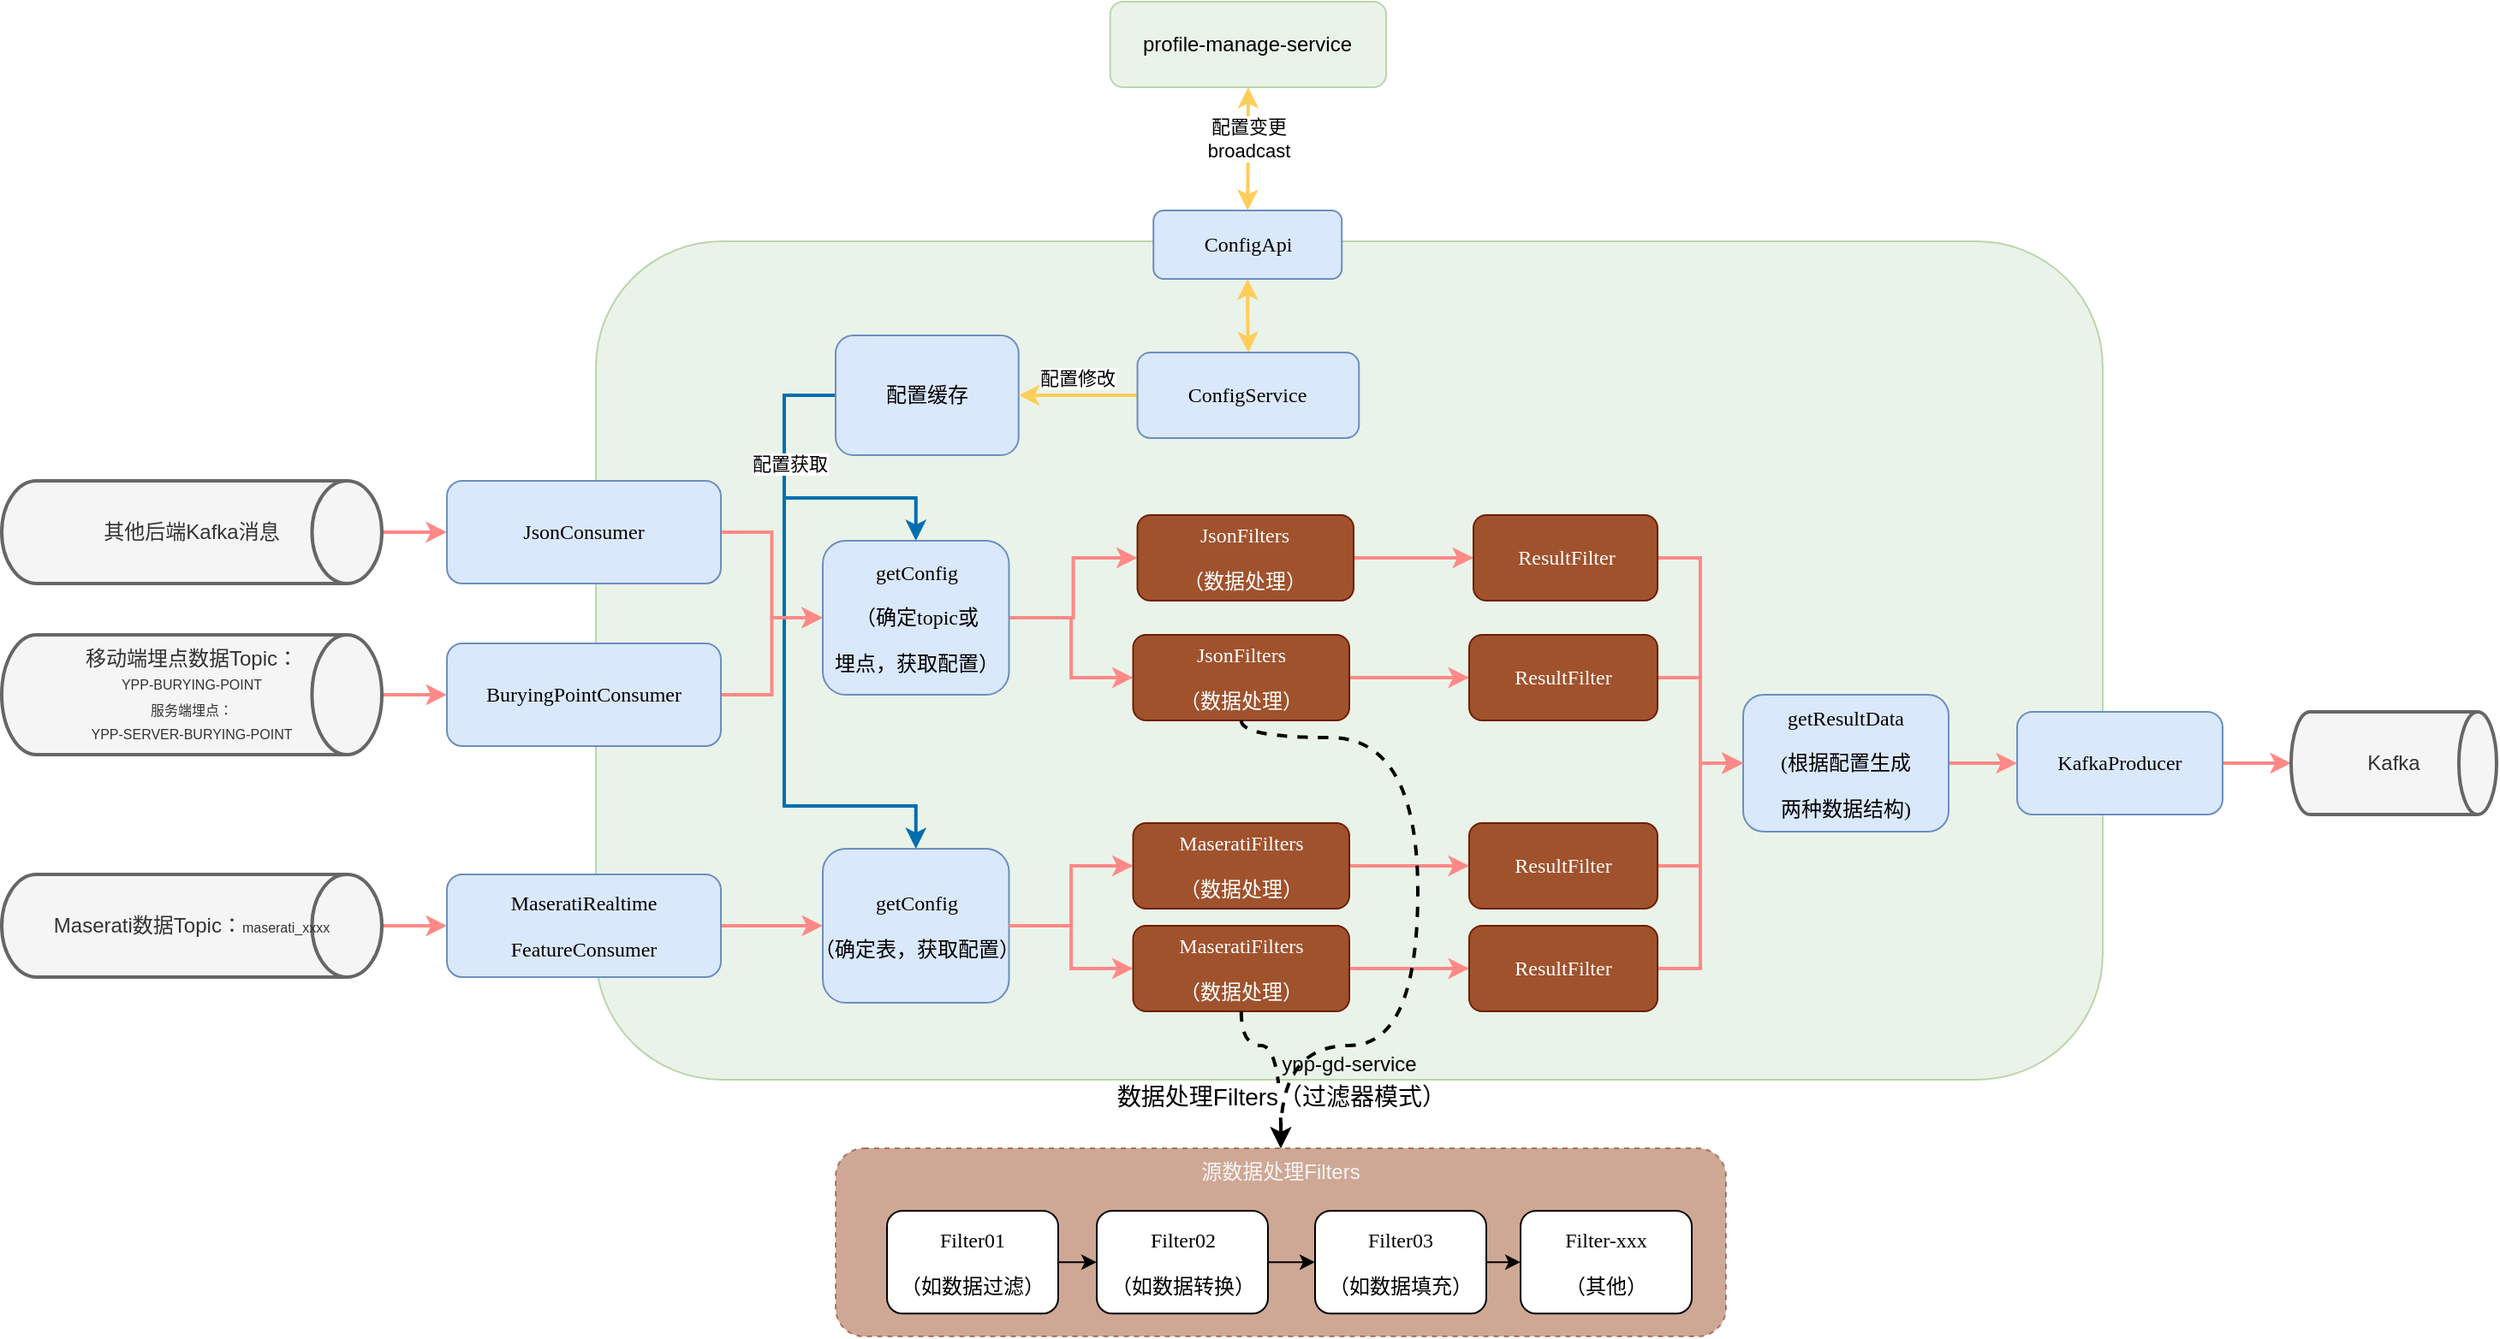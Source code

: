 <mxfile version="13.7.9" type="github">
  <diagram id="BkpU10VribQ9wAvCWP1K" name="Page-1">
    <mxGraphModel dx="2505" dy="2140" grid="1" gridSize="10" guides="1" tooltips="1" connect="1" arrows="1" fold="1" page="1" pageScale="1" pageWidth="827" pageHeight="1169" math="0" shadow="0">
      <root>
        <mxCell id="0" />
        <mxCell id="1" parent="0" />
        <mxCell id="NTSCA3tsp65PEvh5jDiG-1" value="&lt;div&gt;ypp-gd-service&lt;/div&gt;" style="rounded=1;whiteSpace=wrap;html=1;align=center;fillColor=#d5e8d4;strokeColor=#82b366;opacity=50;verticalAlign=bottom;" parent="1" vertex="1">
          <mxGeometry x="-120" y="-330" width="880" height="490" as="geometry" />
        </mxCell>
        <mxCell id="NTSCA3tsp65PEvh5jDiG-5" value="" style="edgeStyle=orthogonalEdgeStyle;rounded=0;orthogonalLoop=1;jettySize=auto;html=1;entryX=0;entryY=0.5;entryDx=0;entryDy=0;strokeColor=#FF8987;strokeWidth=2;" parent="1" source="NTSCA3tsp65PEvh5jDiG-6" target="NTSCA3tsp65PEvh5jDiG-8" edge="1">
          <mxGeometry relative="1" as="geometry">
            <mxPoint x="-187" y="-65" as="targetPoint" />
          </mxGeometry>
        </mxCell>
        <mxCell id="NTSCA3tsp65PEvh5jDiG-6" value="移动端埋点数据Topic：&lt;br&gt;&lt;font style=&quot;font-size: 8px&quot;&gt;YPP-BURYING-POINT&lt;br&gt;服务端埋点：&lt;br&gt;YPP-SERVER-BURYING-POINT&lt;/font&gt;" style="strokeWidth=2;html=1;shape=mxgraph.flowchart.direct_data;whiteSpace=wrap;fillColor=#f5f5f5;strokeColor=#666666;fontColor=#333333;" parent="1" vertex="1">
          <mxGeometry x="-467" y="-100" width="222" height="70" as="geometry" />
        </mxCell>
        <mxCell id="mEc6UH-tQDYZab6a8l2p-1" style="edgeStyle=orthogonalEdgeStyle;rounded=0;orthogonalLoop=1;jettySize=auto;html=1;exitX=1;exitY=0.5;exitDx=0;exitDy=0;entryX=0;entryY=0.5;entryDx=0;entryDy=0;strokeColor=#FF8987;strokeWidth=2;" edge="1" parent="1" source="NTSCA3tsp65PEvh5jDiG-8" target="NTSCA3tsp65PEvh5jDiG-145">
          <mxGeometry relative="1" as="geometry" />
        </mxCell>
        <mxCell id="NTSCA3tsp65PEvh5jDiG-8" value="&lt;pre style=&quot;font-family: &amp;#34;menlo&amp;#34; ; font-size: 9pt&quot;&gt;&lt;pre style=&quot;font-family: &amp;#34;menlo&amp;#34; ; font-size: 9pt&quot;&gt;&lt;pre style=&quot;font-family: &amp;#34;menlo&amp;#34; ; font-size: 9pt&quot;&gt;&lt;pre style=&quot;font-size: 9pt ; font-family: &amp;#34;menlo&amp;#34;&quot;&gt;BuryingPointConsumer&lt;/pre&gt;&lt;/pre&gt;&lt;/pre&gt;&lt;/pre&gt;" style="rounded=1;whiteSpace=wrap;html=1;fillColor=#dae8fc;strokeColor=#6c8ebf;" parent="1" vertex="1">
          <mxGeometry x="-207" y="-95" width="160" height="60" as="geometry" />
        </mxCell>
        <mxCell id="NTSCA3tsp65PEvh5jDiG-90" value="" style="edgeStyle=orthogonalEdgeStyle;rounded=0;orthogonalLoop=1;jettySize=auto;html=1;entryX=0;entryY=0.5;entryDx=0;entryDy=0;strokeColor=#FF8987;strokeWidth=2;" parent="1" source="NTSCA3tsp65PEvh5jDiG-91" target="NTSCA3tsp65PEvh5jDiG-92" edge="1">
          <mxGeometry relative="1" as="geometry">
            <mxPoint x="-167" y="70" as="targetPoint" />
          </mxGeometry>
        </mxCell>
        <mxCell id="NTSCA3tsp65PEvh5jDiG-91" value="Maserati数据Topic：&lt;span style=&quot;font-size: 8px&quot;&gt;maserati_xxxx&lt;/span&gt;" style="strokeWidth=2;html=1;shape=mxgraph.flowchart.direct_data;whiteSpace=wrap;fillColor=#f5f5f5;strokeColor=#666666;fontColor=#333333;" parent="1" vertex="1">
          <mxGeometry x="-467" y="40" width="222" height="60" as="geometry" />
        </mxCell>
        <mxCell id="NTSCA3tsp65PEvh5jDiG-108" style="edgeStyle=orthogonalEdgeStyle;rounded=0;orthogonalLoop=1;jettySize=auto;html=1;exitX=1;exitY=0.5;exitDx=0;exitDy=0;entryX=0;entryY=0.5;entryDx=0;entryDy=0;startArrow=none;startFill=0;strokeColor=#FF8987;strokeWidth=2;" parent="1" source="NTSCA3tsp65PEvh5jDiG-92" target="NTSCA3tsp65PEvh5jDiG-107" edge="1">
          <mxGeometry relative="1" as="geometry" />
        </mxCell>
        <mxCell id="NTSCA3tsp65PEvh5jDiG-92" value="&lt;pre style=&quot;font-family: &amp;#34;menlo&amp;#34; ; font-size: 9pt&quot;&gt;&lt;pre style=&quot;font-family: &amp;#34;menlo&amp;#34; ; font-size: 9pt&quot;&gt;&lt;pre style=&quot;font-family: &amp;#34;menlo&amp;#34; ; font-size: 9pt&quot;&gt;&lt;pre style=&quot;font-size: 9pt ; font-family: &amp;#34;menlo&amp;#34;&quot;&gt;MaseratiRealtime&lt;/pre&gt;&lt;pre style=&quot;font-size: 9pt ; font-family: &amp;#34;menlo&amp;#34;&quot;&gt;FeatureConsumer&lt;/pre&gt;&lt;/pre&gt;&lt;/pre&gt;&lt;/pre&gt;" style="rounded=1;whiteSpace=wrap;html=1;fillColor=#dae8fc;strokeColor=#6c8ebf;" parent="1" vertex="1">
          <mxGeometry x="-207" y="40" width="160" height="60" as="geometry" />
        </mxCell>
        <mxCell id="NTSCA3tsp65PEvh5jDiG-96" style="edgeStyle=orthogonalEdgeStyle;rounded=0;orthogonalLoop=1;jettySize=auto;html=1;exitX=0.5;exitY=1;exitDx=0;exitDy=0;entryX=0.5;entryY=0;entryDx=0;entryDy=0;startArrow=classic;startFill=1;strokeColor=#FFCD5A;strokeWidth=2;" parent="1" source="NTSCA3tsp65PEvh5jDiG-94" target="NTSCA3tsp65PEvh5jDiG-95" edge="1">
          <mxGeometry relative="1" as="geometry" />
        </mxCell>
        <mxCell id="NTSCA3tsp65PEvh5jDiG-97" value="配置变更&lt;br&gt;broadcast" style="edgeLabel;html=1;align=center;verticalAlign=middle;resizable=0;points=[];" parent="NTSCA3tsp65PEvh5jDiG-96" vertex="1" connectable="0">
          <mxGeometry x="0.156" y="-1" relative="1" as="geometry">
            <mxPoint x="1" y="-12" as="offset" />
          </mxGeometry>
        </mxCell>
        <mxCell id="NTSCA3tsp65PEvh5jDiG-94" value="&lt;div&gt;profile-manage-service&lt;/div&gt;" style="rounded=1;whiteSpace=wrap;html=1;align=center;fillColor=#d5e8d4;strokeColor=#82b366;opacity=50;" parent="1" vertex="1">
          <mxGeometry x="180.31" y="-470" width="161.25" height="50" as="geometry" />
        </mxCell>
        <mxCell id="NTSCA3tsp65PEvh5jDiG-101" style="edgeStyle=orthogonalEdgeStyle;rounded=0;orthogonalLoop=1;jettySize=auto;html=1;exitX=0.5;exitY=1;exitDx=0;exitDy=0;startArrow=classic;startFill=1;strokeColor=#FFCD5A;strokeWidth=2;" parent="1" source="NTSCA3tsp65PEvh5jDiG-95" target="NTSCA3tsp65PEvh5jDiG-99" edge="1">
          <mxGeometry relative="1" as="geometry" />
        </mxCell>
        <mxCell id="NTSCA3tsp65PEvh5jDiG-95" value="&lt;pre style=&quot;font-family: &amp;#34;menlo&amp;#34; ; font-size: 9pt&quot;&gt;&lt;pre style=&quot;font-family: &amp;#34;menlo&amp;#34; ; font-size: 9pt&quot;&gt;&lt;pre style=&quot;font-family: &amp;#34;menlo&amp;#34; ; font-size: 9pt&quot;&gt;&lt;pre style=&quot;font-size: 9pt ; font-family: &amp;#34;menlo&amp;#34;&quot;&gt;ConfigApi&lt;/pre&gt;&lt;/pre&gt;&lt;/pre&gt;&lt;/pre&gt;" style="rounded=1;whiteSpace=wrap;html=1;fillColor=#dae8fc;strokeColor=#6c8ebf;" parent="1" vertex="1">
          <mxGeometry x="205.62" y="-348" width="110" height="40" as="geometry" />
        </mxCell>
        <mxCell id="NTSCA3tsp65PEvh5jDiG-161" style="edgeStyle=orthogonalEdgeStyle;rounded=0;orthogonalLoop=1;jettySize=auto;html=1;exitX=0;exitY=0.5;exitDx=0;exitDy=0;entryX=0.5;entryY=0;entryDx=0;entryDy=0;startArrow=none;startFill=0;strokeColor=#006EAF;fillColor=#1ba1e2;strokeWidth=2;" parent="1" source="NTSCA3tsp65PEvh5jDiG-98" target="NTSCA3tsp65PEvh5jDiG-145" edge="1">
          <mxGeometry relative="1" as="geometry">
            <Array as="points">
              <mxPoint x="-10" y="-240" />
              <mxPoint x="-10" y="-180" />
              <mxPoint x="67" y="-180" />
            </Array>
          </mxGeometry>
        </mxCell>
        <mxCell id="NTSCA3tsp65PEvh5jDiG-163" style="edgeStyle=orthogonalEdgeStyle;rounded=0;orthogonalLoop=1;jettySize=auto;html=1;exitX=0;exitY=0.5;exitDx=0;exitDy=0;entryX=0.5;entryY=0;entryDx=0;entryDy=0;startArrow=none;startFill=0;strokeWidth=2;strokeColor=#006EAF;" parent="1" source="NTSCA3tsp65PEvh5jDiG-98" target="NTSCA3tsp65PEvh5jDiG-107" edge="1">
          <mxGeometry relative="1" as="geometry">
            <Array as="points">
              <mxPoint x="-10" y="-240" />
              <mxPoint x="-10" />
              <mxPoint x="67" />
            </Array>
          </mxGeometry>
        </mxCell>
        <mxCell id="NTSCA3tsp65PEvh5jDiG-164" value="配置获取" style="edgeLabel;html=1;align=center;verticalAlign=middle;resizable=0;points=[];" parent="NTSCA3tsp65PEvh5jDiG-163" vertex="1" connectable="0">
          <mxGeometry x="-0.822" y="-4" relative="1" as="geometry">
            <mxPoint x="7.06" y="37" as="offset" />
          </mxGeometry>
        </mxCell>
        <mxCell id="NTSCA3tsp65PEvh5jDiG-98" value="&lt;pre style=&quot;font-family: &amp;#34;menlo&amp;#34; ; font-size: 9pt&quot;&gt;&lt;pre style=&quot;font-family: &amp;#34;menlo&amp;#34; ; font-size: 9pt&quot;&gt;&lt;pre style=&quot;font-family: &amp;#34;menlo&amp;#34; ; font-size: 9pt&quot;&gt;&lt;pre style=&quot;font-size: 9pt ; font-family: &amp;#34;menlo&amp;#34;&quot;&gt;配置缓存&lt;/pre&gt;&lt;/pre&gt;&lt;/pre&gt;&lt;/pre&gt;" style="rounded=1;whiteSpace=wrap;html=1;fillColor=#dae8fc;strokeColor=#6c8ebf;" parent="1" vertex="1">
          <mxGeometry x="20" y="-275" width="106.88" height="70" as="geometry" />
        </mxCell>
        <mxCell id="NTSCA3tsp65PEvh5jDiG-157" style="edgeStyle=orthogonalEdgeStyle;rounded=0;orthogonalLoop=1;jettySize=auto;html=1;exitX=0;exitY=0.5;exitDx=0;exitDy=0;entryX=1;entryY=0.5;entryDx=0;entryDy=0;startArrow=none;startFill=0;strokeColor=#FFCD5A;strokeWidth=2;" parent="1" source="NTSCA3tsp65PEvh5jDiG-99" target="NTSCA3tsp65PEvh5jDiG-98" edge="1">
          <mxGeometry relative="1" as="geometry" />
        </mxCell>
        <mxCell id="NTSCA3tsp65PEvh5jDiG-160" value="配置修改" style="edgeLabel;html=1;align=center;verticalAlign=middle;resizable=0;points=[];" parent="NTSCA3tsp65PEvh5jDiG-157" vertex="1" connectable="0">
          <mxGeometry x="0.02" y="2" relative="1" as="geometry">
            <mxPoint y="-12" as="offset" />
          </mxGeometry>
        </mxCell>
        <mxCell id="NTSCA3tsp65PEvh5jDiG-99" value="&lt;pre style=&quot;font-family: &amp;#34;menlo&amp;#34; ; font-size: 9pt&quot;&gt;&lt;pre style=&quot;font-family: &amp;#34;menlo&amp;#34; ; font-size: 9pt&quot;&gt;&lt;pre style=&quot;font-family: &amp;#34;menlo&amp;#34; ; font-size: 9pt&quot;&gt;&lt;pre style=&quot;font-size: 9pt ; font-family: &amp;#34;menlo&amp;#34;&quot;&gt;ConfigService&lt;/pre&gt;&lt;/pre&gt;&lt;/pre&gt;&lt;/pre&gt;" style="rounded=1;whiteSpace=wrap;html=1;fillColor=#dae8fc;strokeColor=#6c8ebf;" parent="1" vertex="1">
          <mxGeometry x="196.25" y="-265" width="129.38" height="50" as="geometry" />
        </mxCell>
        <mxCell id="NTSCA3tsp65PEvh5jDiG-107" value="&lt;pre style=&quot;font-family: &amp;#34;menlo&amp;#34; ; font-size: 9pt&quot;&gt;&lt;pre style=&quot;font-family: &amp;#34;menlo&amp;#34; ; font-size: 9pt&quot;&gt;&lt;pre style=&quot;font-family: &amp;#34;menlo&amp;#34; ; font-size: 9pt&quot;&gt;&lt;pre style=&quot;font-size: 9pt ; font-family: &amp;#34;menlo&amp;#34;&quot;&gt;getConfig&lt;/pre&gt;&lt;pre style=&quot;font-size: 9pt ; font-family: &amp;#34;menlo&amp;#34;&quot;&gt;（确定表，获取配置）&lt;/pre&gt;&lt;/pre&gt;&lt;/pre&gt;&lt;/pre&gt;" style="rounded=1;whiteSpace=wrap;html=1;fillColor=#DAE8FC;strokeColor=#6C8EBF;" parent="1" vertex="1">
          <mxGeometry x="12.5" y="25" width="108.75" height="90" as="geometry" />
        </mxCell>
        <mxCell id="NTSCA3tsp65PEvh5jDiG-110" style="edgeStyle=orthogonalEdgeStyle;rounded=0;orthogonalLoop=1;jettySize=auto;html=1;exitX=1;exitY=0.5;exitDx=0;exitDy=0;entryX=0;entryY=0.5;entryDx=0;entryDy=0;strokeColor=#FF8987;strokeWidth=2;" parent="1" source="NTSCA3tsp65PEvh5jDiG-107" target="NTSCA3tsp65PEvh5jDiG-117" edge="1">
          <mxGeometry relative="1" as="geometry">
            <mxPoint x="140" y="60" as="sourcePoint" />
          </mxGeometry>
        </mxCell>
        <mxCell id="NTSCA3tsp65PEvh5jDiG-111" style="edgeStyle=orthogonalEdgeStyle;rounded=0;orthogonalLoop=1;jettySize=auto;html=1;exitX=1;exitY=0.5;exitDx=0;exitDy=0;entryX=0;entryY=0.5;entryDx=0;entryDy=0;strokeColor=#FF8987;strokeWidth=2;" parent="1" source="NTSCA3tsp65PEvh5jDiG-107" target="NTSCA3tsp65PEvh5jDiG-115" edge="1">
          <mxGeometry relative="1" as="geometry">
            <mxPoint x="140" y="60" as="sourcePoint" />
          </mxGeometry>
        </mxCell>
        <mxCell id="NTSCA3tsp65PEvh5jDiG-114" style="edgeStyle=orthogonalEdgeStyle;rounded=0;orthogonalLoop=1;jettySize=auto;html=1;exitX=1;exitY=0.5;exitDx=0;exitDy=0;entryX=0;entryY=0.5;entryDx=0;entryDy=0;strokeColor=#FF8987;strokeWidth=2;" parent="1" source="NTSCA3tsp65PEvh5jDiG-115" target="NTSCA3tsp65PEvh5jDiG-171" edge="1">
          <mxGeometry relative="1" as="geometry">
            <mxPoint x="368.75" y="160" as="targetPoint" />
          </mxGeometry>
        </mxCell>
        <mxCell id="NTSCA3tsp65PEvh5jDiG-115" value="&lt;pre style=&quot;font-family: &amp;#34;menlo&amp;#34; ; font-size: 9pt&quot;&gt;&lt;pre style=&quot;font-family: &amp;#34;menlo&amp;#34; ; font-size: 9pt&quot;&gt;&lt;pre style=&quot;font-family: &amp;#34;menlo&amp;#34; ; font-size: 9pt&quot;&gt;&lt;pre style=&quot;font-size: 9pt ; font-family: &amp;#34;menlo&amp;#34;&quot;&gt;&lt;pre style=&quot;font-size: 9pt ; font-family: &amp;#34;menlo&amp;#34;&quot;&gt;MaseratiFilters&lt;/pre&gt;&lt;pre style=&quot;font-size: 9pt ; font-family: &amp;#34;menlo&amp;#34;&quot;&gt;&lt;span style=&quot;font-size: 9pt&quot;&gt;（数据处理）&lt;/span&gt;&lt;br&gt;&lt;/pre&gt;&lt;/pre&gt;&lt;/pre&gt;&lt;/pre&gt;&lt;/pre&gt;" style="rounded=1;whiteSpace=wrap;html=1;fillColor=#a0522d;strokeColor=#6D1F00;fontColor=#ffffff;" parent="1" vertex="1">
          <mxGeometry x="193.75" y="10" width="126.25" height="50" as="geometry" />
        </mxCell>
        <mxCell id="NTSCA3tsp65PEvh5jDiG-116" style="edgeStyle=orthogonalEdgeStyle;rounded=0;orthogonalLoop=1;jettySize=auto;html=1;exitX=1;exitY=0.5;exitDx=0;exitDy=0;entryX=0;entryY=0.5;entryDx=0;entryDy=0;strokeColor=#FF8987;strokeWidth=2;" parent="1" source="NTSCA3tsp65PEvh5jDiG-117" target="NTSCA3tsp65PEvh5jDiG-173" edge="1">
          <mxGeometry relative="1" as="geometry">
            <mxPoint x="368.75" y="160" as="targetPoint" />
          </mxGeometry>
        </mxCell>
        <mxCell id="NTSCA3tsp65PEvh5jDiG-117" value="&lt;pre style=&quot;font-family: &amp;#34;menlo&amp;#34; ; font-size: 9pt&quot;&gt;&lt;pre style=&quot;font-family: &amp;#34;menlo&amp;#34; ; font-size: 9pt&quot;&gt;&lt;pre style=&quot;font-family: &amp;#34;menlo&amp;#34; ; font-size: 9pt&quot;&gt;&lt;pre style=&quot;font-size: 9pt ; font-family: &amp;#34;menlo&amp;#34;&quot;&gt;&lt;pre style=&quot;font-size: 9pt ; font-family: &amp;#34;menlo&amp;#34;&quot;&gt;MaseratiFilters&lt;/pre&gt;&lt;pre style=&quot;font-size: 9pt ; font-family: &amp;#34;menlo&amp;#34;&quot;&gt;&lt;span style=&quot;font-size: 9pt&quot;&gt;（数据处理）&lt;/span&gt;&lt;br&gt;&lt;/pre&gt;&lt;/pre&gt;&lt;/pre&gt;&lt;/pre&gt;&lt;/pre&gt;" style="rounded=1;whiteSpace=wrap;html=1;fillColor=#a0522d;strokeColor=#6D1F00;fontColor=#ffffff;" parent="1" vertex="1">
          <mxGeometry x="193.75" y="70" width="126.25" height="50" as="geometry" />
        </mxCell>
        <mxCell id="NTSCA3tsp65PEvh5jDiG-122" style="edgeStyle=orthogonalEdgeStyle;rounded=0;orthogonalLoop=1;jettySize=auto;html=1;exitX=1;exitY=0.5;exitDx=0;exitDy=0;entryX=0;entryY=0.5;entryDx=0;entryDy=0;startArrow=none;startFill=0;strokeColor=#FF8987;strokeWidth=2;" parent="1" source="NTSCA3tsp65PEvh5jDiG-118" target="NTSCA3tsp65PEvh5jDiG-119" edge="1">
          <mxGeometry relative="1" as="geometry" />
        </mxCell>
        <mxCell id="NTSCA3tsp65PEvh5jDiG-118" value="&lt;pre style=&quot;font-family: &amp;#34;menlo&amp;#34; ; font-size: 9pt&quot;&gt;&lt;pre style=&quot;font-family: &amp;#34;menlo&amp;#34; ; font-size: 9pt&quot;&gt;&lt;pre style=&quot;font-family: &amp;#34;menlo&amp;#34; ; font-size: 9pt&quot;&gt;&lt;pre style=&quot;font-size: 9pt ; font-family: &amp;#34;menlo&amp;#34;&quot;&gt;getResultData&lt;/pre&gt;&lt;pre style=&quot;font-size: 9pt ; font-family: &amp;#34;menlo&amp;#34;&quot;&gt;(根据配置生成&lt;/pre&gt;&lt;pre style=&quot;font-size: 9pt ; font-family: &amp;#34;menlo&amp;#34;&quot;&gt;两种数据结构)&lt;/pre&gt;&lt;/pre&gt;&lt;/pre&gt;&lt;/pre&gt;" style="rounded=1;whiteSpace=wrap;html=1;fillColor=#dae8fc;strokeColor=#6c8ebf;" parent="1" vertex="1">
          <mxGeometry x="550" y="-65" width="120" height="80" as="geometry" />
        </mxCell>
        <mxCell id="NTSCA3tsp65PEvh5jDiG-121" style="edgeStyle=orthogonalEdgeStyle;rounded=0;orthogonalLoop=1;jettySize=auto;html=1;exitX=1;exitY=0.5;exitDx=0;exitDy=0;entryX=0;entryY=0.5;entryDx=0;entryDy=0;entryPerimeter=0;startArrow=none;startFill=0;strokeColor=#FF8987;strokeWidth=2;" parent="1" source="NTSCA3tsp65PEvh5jDiG-119" target="NTSCA3tsp65PEvh5jDiG-120" edge="1">
          <mxGeometry relative="1" as="geometry" />
        </mxCell>
        <mxCell id="NTSCA3tsp65PEvh5jDiG-119" value="&lt;pre style=&quot;font-family: &amp;#34;menlo&amp;#34; ; font-size: 9pt&quot;&gt;&lt;pre style=&quot;font-family: &amp;#34;menlo&amp;#34; ; font-size: 9pt&quot;&gt;&lt;pre style=&quot;font-family: &amp;#34;menlo&amp;#34; ; font-size: 9pt&quot;&gt;&lt;pre style=&quot;font-size: 9pt ; font-family: &amp;#34;menlo&amp;#34;&quot;&gt;KafkaProducer&lt;/pre&gt;&lt;/pre&gt;&lt;/pre&gt;&lt;/pre&gt;" style="rounded=1;whiteSpace=wrap;html=1;fillColor=#dae8fc;strokeColor=#6c8ebf;" parent="1" vertex="1">
          <mxGeometry x="710" y="-55" width="120" height="60" as="geometry" />
        </mxCell>
        <mxCell id="NTSCA3tsp65PEvh5jDiG-120" value="Kafka" style="strokeWidth=2;html=1;shape=mxgraph.flowchart.direct_data;whiteSpace=wrap;fillColor=#f5f5f5;strokeColor=#666666;fontColor=#333333;" parent="1" vertex="1">
          <mxGeometry x="870" y="-55" width="120" height="60" as="geometry" />
        </mxCell>
        <mxCell id="NTSCA3tsp65PEvh5jDiG-124" value="&lt;span style=&quot;color: rgb(245 , 245 , 245)&quot;&gt;源数据处理Filters&lt;/span&gt;" style="rounded=1;whiteSpace=wrap;html=1;align=center;dashed=1;fillColor=#a0522d;strokeColor=#6D1F00;opacity=50;fontColor=#ffffff;horizontal=1;verticalAlign=top;" parent="1" vertex="1">
          <mxGeometry x="20" y="200" width="520" height="110" as="geometry" />
        </mxCell>
        <mxCell id="NTSCA3tsp65PEvh5jDiG-127" value="" style="edgeStyle=orthogonalEdgeStyle;curved=1;rounded=0;orthogonalLoop=1;jettySize=auto;html=1;fillColor=#FF6666;" parent="1" source="NTSCA3tsp65PEvh5jDiG-128" target="NTSCA3tsp65PEvh5jDiG-130" edge="1">
          <mxGeometry relative="1" as="geometry" />
        </mxCell>
        <mxCell id="NTSCA3tsp65PEvh5jDiG-128" value="&lt;pre style=&quot;font-family: &amp;#34;menlo&amp;#34; ; font-size: 9pt&quot;&gt;&lt;pre style=&quot;font-family: &amp;#34;menlo&amp;#34; ; font-size: 9pt&quot;&gt;&lt;pre style=&quot;font-family: &amp;#34;menlo&amp;#34; ; font-size: 9pt&quot;&gt;&lt;pre style=&quot;font-size: 9pt ; font-family: &amp;#34;menlo&amp;#34;&quot;&gt;Filter01&lt;/pre&gt;&lt;pre style=&quot;font-size: 9pt ; font-family: &amp;#34;menlo&amp;#34;&quot;&gt;（如数据过滤）&lt;/pre&gt;&lt;/pre&gt;&lt;/pre&gt;&lt;/pre&gt;" style="rounded=1;whiteSpace=wrap;html=1;" parent="1" vertex="1">
          <mxGeometry x="50" y="236.63" width="100" height="60" as="geometry" />
        </mxCell>
        <mxCell id="NTSCA3tsp65PEvh5jDiG-129" value="" style="edgeStyle=orthogonalEdgeStyle;curved=1;rounded=0;orthogonalLoop=1;jettySize=auto;html=1;fillColor=#FF6666;" parent="1" source="NTSCA3tsp65PEvh5jDiG-130" target="NTSCA3tsp65PEvh5jDiG-132" edge="1">
          <mxGeometry relative="1" as="geometry" />
        </mxCell>
        <mxCell id="NTSCA3tsp65PEvh5jDiG-130" value="&lt;pre style=&quot;font-family: &amp;#34;menlo&amp;#34; ; font-size: 9pt&quot;&gt;&lt;pre style=&quot;font-family: &amp;#34;menlo&amp;#34; ; font-size: 9pt&quot;&gt;&lt;pre style=&quot;font-family: &amp;#34;menlo&amp;#34; ; font-size: 9pt&quot;&gt;&lt;pre style=&quot;font-size: 9pt ; font-family: &amp;#34;menlo&amp;#34;&quot;&gt;Filter02&lt;/pre&gt;&lt;pre style=&quot;font-size: 9pt ; font-family: &amp;#34;menlo&amp;#34;&quot;&gt;（如数据转换）&lt;/pre&gt;&lt;/pre&gt;&lt;/pre&gt;&lt;/pre&gt;" style="rounded=1;whiteSpace=wrap;html=1;" parent="1" vertex="1">
          <mxGeometry x="172.5" y="236.63" width="100" height="60" as="geometry" />
        </mxCell>
        <mxCell id="NTSCA3tsp65PEvh5jDiG-131" value="" style="edgeStyle=orthogonalEdgeStyle;curved=1;rounded=0;orthogonalLoop=1;jettySize=auto;html=1;fillColor=#FF6666;" parent="1" source="NTSCA3tsp65PEvh5jDiG-132" target="NTSCA3tsp65PEvh5jDiG-133" edge="1">
          <mxGeometry relative="1" as="geometry" />
        </mxCell>
        <mxCell id="NTSCA3tsp65PEvh5jDiG-132" value="&lt;pre style=&quot;font-family: &amp;#34;menlo&amp;#34; ; font-size: 9pt&quot;&gt;&lt;pre style=&quot;font-family: &amp;#34;menlo&amp;#34; ; font-size: 9pt&quot;&gt;&lt;pre style=&quot;font-family: &amp;#34;menlo&amp;#34; ; font-size: 9pt&quot;&gt;&lt;pre style=&quot;font-size: 9pt ; font-family: &amp;#34;menlo&amp;#34;&quot;&gt;Filter03&lt;/pre&gt;&lt;pre style=&quot;font-size: 9pt ; font-family: &amp;#34;menlo&amp;#34;&quot;&gt;（如数据填充）&lt;/pre&gt;&lt;/pre&gt;&lt;/pre&gt;&lt;/pre&gt;" style="rounded=1;whiteSpace=wrap;html=1;" parent="1" vertex="1">
          <mxGeometry x="300" y="236.63" width="100" height="60" as="geometry" />
        </mxCell>
        <mxCell id="NTSCA3tsp65PEvh5jDiG-133" value="&lt;pre style=&quot;font-family: &amp;#34;menlo&amp;#34; ; font-size: 9pt&quot;&gt;&lt;pre style=&quot;font-family: &amp;#34;menlo&amp;#34; ; font-size: 9pt&quot;&gt;&lt;pre style=&quot;font-family: &amp;#34;menlo&amp;#34; ; font-size: 9pt&quot;&gt;&lt;pre style=&quot;font-size: 9pt ; font-family: &amp;#34;menlo&amp;#34;&quot;&gt;Filter-xxx&lt;/pre&gt;&lt;pre style=&quot;font-size: 9pt ; font-family: &amp;#34;menlo&amp;#34;&quot;&gt;（其他）&lt;/pre&gt;&lt;/pre&gt;&lt;/pre&gt;&lt;/pre&gt;" style="rounded=1;whiteSpace=wrap;html=1;" parent="1" vertex="1">
          <mxGeometry x="420" y="236.63" width="100" height="60" as="geometry" />
        </mxCell>
        <mxCell id="NTSCA3tsp65PEvh5jDiG-138" style="edgeStyle=orthogonalEdgeStyle;curved=1;rounded=0;orthogonalLoop=1;jettySize=auto;html=1;exitX=0.5;exitY=1;exitDx=0;exitDy=0;fillColor=#FF6666;strokeWidth=2;dashed=1;entryX=0.5;entryY=0;entryDx=0;entryDy=0;" parent="1" source="NTSCA3tsp65PEvh5jDiG-117" target="NTSCA3tsp65PEvh5jDiG-124" edge="1">
          <mxGeometry relative="1" as="geometry">
            <mxPoint x="745" y="490" as="targetPoint" />
            <mxPoint x="670" y="390" as="sourcePoint" />
            <Array as="points">
              <mxPoint x="257" y="140" />
              <mxPoint x="280" y="140" />
            </Array>
          </mxGeometry>
        </mxCell>
        <mxCell id="NTSCA3tsp65PEvh5jDiG-139" value="&lt;font style=&quot;font-size: 14px&quot;&gt;数据处理Filters（过滤器模式）&lt;/font&gt;" style="text;html=1;align=center;verticalAlign=middle;resizable=0;points=[];labelBackgroundColor=#ffffff;" parent="NTSCA3tsp65PEvh5jDiG-138" vertex="1" connectable="0">
          <mxGeometry x="0.382" y="-5" relative="1" as="geometry">
            <mxPoint x="4.97" y="1.42" as="offset" />
          </mxGeometry>
        </mxCell>
        <mxCell id="NTSCA3tsp65PEvh5jDiG-144" style="edgeStyle=orthogonalEdgeStyle;rounded=0;orthogonalLoop=1;jettySize=auto;html=1;exitX=1;exitY=0.5;exitDx=0;exitDy=0;exitPerimeter=0;entryX=0;entryY=0.5;entryDx=0;entryDy=0;startArrow=none;startFill=0;strokeColor=#FF8987;strokeWidth=2;" parent="1" source="NTSCA3tsp65PEvh5jDiG-142" target="NTSCA3tsp65PEvh5jDiG-143" edge="1">
          <mxGeometry relative="1" as="geometry" />
        </mxCell>
        <mxCell id="NTSCA3tsp65PEvh5jDiG-142" value="其他后端Kafka消息" style="strokeWidth=2;html=1;shape=mxgraph.flowchart.direct_data;whiteSpace=wrap;fillColor=#f5f5f5;strokeColor=#666666;fontColor=#333333;" parent="1" vertex="1">
          <mxGeometry x="-467" y="-190" width="222" height="60" as="geometry" />
        </mxCell>
        <mxCell id="NTSCA3tsp65PEvh5jDiG-146" style="edgeStyle=orthogonalEdgeStyle;rounded=0;orthogonalLoop=1;jettySize=auto;html=1;exitX=1;exitY=0.5;exitDx=0;exitDy=0;entryX=0;entryY=0.5;entryDx=0;entryDy=0;startArrow=none;startFill=0;strokeColor=#FF8987;strokeWidth=2;" parent="1" source="NTSCA3tsp65PEvh5jDiG-143" target="NTSCA3tsp65PEvh5jDiG-145" edge="1">
          <mxGeometry relative="1" as="geometry" />
        </mxCell>
        <mxCell id="NTSCA3tsp65PEvh5jDiG-143" value="&lt;pre style=&quot;font-family: &amp;#34;menlo&amp;#34; ; font-size: 9pt&quot;&gt;&lt;pre style=&quot;font-family: &amp;#34;menlo&amp;#34; ; font-size: 9pt&quot;&gt;&lt;pre style=&quot;font-family: &amp;#34;menlo&amp;#34; ; font-size: 9pt&quot;&gt;&lt;pre style=&quot;font-size: 9pt ; font-family: &amp;#34;menlo&amp;#34;&quot;&gt;JsonConsumer&lt;/pre&gt;&lt;/pre&gt;&lt;/pre&gt;&lt;/pre&gt;" style="rounded=1;whiteSpace=wrap;html=1;fillColor=#dae8fc;strokeColor=#6c8ebf;" parent="1" vertex="1">
          <mxGeometry x="-207" y="-190" width="160" height="60" as="geometry" />
        </mxCell>
        <mxCell id="NTSCA3tsp65PEvh5jDiG-149" style="edgeStyle=orthogonalEdgeStyle;rounded=0;orthogonalLoop=1;jettySize=auto;html=1;exitX=1;exitY=0.5;exitDx=0;exitDy=0;entryX=0;entryY=0.5;entryDx=0;entryDy=0;startArrow=none;startFill=0;strokeColor=#FF8987;strokeWidth=2;" parent="1" source="NTSCA3tsp65PEvh5jDiG-145" target="NTSCA3tsp65PEvh5jDiG-147" edge="1">
          <mxGeometry relative="1" as="geometry" />
        </mxCell>
        <mxCell id="NTSCA3tsp65PEvh5jDiG-150" style="edgeStyle=orthogonalEdgeStyle;rounded=0;orthogonalLoop=1;jettySize=auto;html=1;exitX=1;exitY=0.5;exitDx=0;exitDy=0;entryX=0;entryY=0.5;entryDx=0;entryDy=0;startArrow=none;startFill=0;strokeColor=#FF8987;strokeWidth=2;" parent="1" source="NTSCA3tsp65PEvh5jDiG-145" target="NTSCA3tsp65PEvh5jDiG-148" edge="1">
          <mxGeometry relative="1" as="geometry" />
        </mxCell>
        <mxCell id="NTSCA3tsp65PEvh5jDiG-145" value="&lt;pre style=&quot;font-family: &amp;#34;menlo&amp;#34; ; font-size: 9pt&quot;&gt;&lt;pre style=&quot;font-family: &amp;#34;menlo&amp;#34; ; font-size: 9pt&quot;&gt;&lt;pre style=&quot;font-family: &amp;#34;menlo&amp;#34; ; font-size: 9pt&quot;&gt;&lt;pre style=&quot;font-size: 9pt ; font-family: &amp;#34;menlo&amp;#34;&quot;&gt;getConfig&lt;/pre&gt;&lt;pre style=&quot;font-size: 9pt ; font-family: &amp;#34;menlo&amp;#34;&quot;&gt;（确定topic或&lt;/pre&gt;&lt;pre style=&quot;font-size: 9pt ; font-family: &amp;#34;menlo&amp;#34;&quot;&gt;埋点，获取配置）&lt;/pre&gt;&lt;/pre&gt;&lt;/pre&gt;&lt;/pre&gt;" style="rounded=1;whiteSpace=wrap;html=1;fillColor=#DAE8FC;strokeColor=#6C8EBF;" parent="1" vertex="1">
          <mxGeometry x="12.5" y="-155" width="108.75" height="90" as="geometry" />
        </mxCell>
        <mxCell id="NTSCA3tsp65PEvh5jDiG-152" style="edgeStyle=orthogonalEdgeStyle;rounded=0;orthogonalLoop=1;jettySize=auto;html=1;exitX=1;exitY=0.5;exitDx=0;exitDy=0;entryX=0;entryY=0.5;entryDx=0;entryDy=0;startArrow=none;startFill=0;strokeColor=#FF8987;strokeWidth=2;" parent="1" source="NTSCA3tsp65PEvh5jDiG-147" target="NTSCA3tsp65PEvh5jDiG-175" edge="1">
          <mxGeometry relative="1" as="geometry" />
        </mxCell>
        <mxCell id="NTSCA3tsp65PEvh5jDiG-147" value="&lt;pre style=&quot;font-family: &amp;#34;menlo&amp;#34; ; font-size: 9pt&quot;&gt;&lt;pre style=&quot;font-family: &amp;#34;menlo&amp;#34; ; font-size: 9pt&quot;&gt;&lt;pre style=&quot;font-family: &amp;#34;menlo&amp;#34; ; font-size: 9pt&quot;&gt;&lt;pre style=&quot;font-size: 9pt ; font-family: &amp;#34;menlo&amp;#34;&quot;&gt;&lt;pre style=&quot;font-size: 9pt ; font-family: &amp;#34;menlo&amp;#34;&quot;&gt;JsonFilters&lt;/pre&gt;&lt;/pre&gt;&lt;pre style=&quot;font-size: 9pt ; font-family: &amp;#34;menlo&amp;#34;&quot;&gt;&lt;pre style=&quot;font-size: 9pt ; font-family: &amp;#34;menlo&amp;#34;&quot;&gt;（数据处理）&lt;/pre&gt;&lt;/pre&gt;&lt;/pre&gt;&lt;/pre&gt;&lt;/pre&gt;" style="rounded=1;whiteSpace=wrap;html=1;fillColor=#a0522d;strokeColor=#6D1F00;fontColor=#ffffff;" parent="1" vertex="1">
          <mxGeometry x="196.25" y="-170" width="126.25" height="50" as="geometry" />
        </mxCell>
        <mxCell id="NTSCA3tsp65PEvh5jDiG-151" style="edgeStyle=orthogonalEdgeStyle;rounded=0;orthogonalLoop=1;jettySize=auto;html=1;exitX=1;exitY=0.5;exitDx=0;exitDy=0;entryX=0;entryY=0.5;entryDx=0;entryDy=0;startArrow=none;startFill=0;strokeColor=#FF8987;strokeWidth=2;" parent="1" source="NTSCA3tsp65PEvh5jDiG-148" target="NTSCA3tsp65PEvh5jDiG-177" edge="1">
          <mxGeometry relative="1" as="geometry" />
        </mxCell>
        <mxCell id="NTSCA3tsp65PEvh5jDiG-148" value="&lt;pre style=&quot;font-family: &amp;#34;menlo&amp;#34; ; font-size: 9pt&quot;&gt;&lt;pre style=&quot;font-family: &amp;#34;menlo&amp;#34; ; font-size: 9pt&quot;&gt;&lt;pre style=&quot;font-family: &amp;#34;menlo&amp;#34; ; font-size: 9pt&quot;&gt;&lt;pre style=&quot;font-size: 9pt ; font-family: &amp;#34;menlo&amp;#34;&quot;&gt;&lt;pre style=&quot;font-size: 9pt ; font-family: &amp;#34;menlo&amp;#34;&quot;&gt;JsonFilters&lt;/pre&gt;&lt;/pre&gt;&lt;pre style=&quot;font-size: 9pt ; font-family: &amp;#34;menlo&amp;#34;&quot;&gt;&lt;pre style=&quot;font-size: 9pt ; font-family: &amp;#34;menlo&amp;#34;&quot;&gt;（数据处理）&lt;/pre&gt;&lt;/pre&gt;&lt;/pre&gt;&lt;/pre&gt;&lt;/pre&gt;" style="rounded=1;whiteSpace=wrap;html=1;fillColor=#a0522d;strokeColor=#6D1F00;fontColor=#ffffff;" parent="1" vertex="1">
          <mxGeometry x="193.75" y="-100" width="126.25" height="50" as="geometry" />
        </mxCell>
        <mxCell id="NTSCA3tsp65PEvh5jDiG-165" style="edgeStyle=orthogonalEdgeStyle;curved=1;rounded=0;orthogonalLoop=1;jettySize=auto;html=1;exitX=0.5;exitY=1;exitDx=0;exitDy=0;fillColor=#FF6666;strokeWidth=2;dashed=1;entryX=0.5;entryY=0;entryDx=0;entryDy=0;" parent="1" source="NTSCA3tsp65PEvh5jDiG-148" target="NTSCA3tsp65PEvh5jDiG-124" edge="1">
          <mxGeometry relative="1" as="geometry">
            <mxPoint x="483.13" y="350" as="targetPoint" />
            <mxPoint x="470.005" y="65" as="sourcePoint" />
            <Array as="points">
              <mxPoint x="257" y="-40" />
              <mxPoint x="360" y="-40" />
              <mxPoint x="360" y="140" />
              <mxPoint x="280" y="140" />
            </Array>
          </mxGeometry>
        </mxCell>
        <mxCell id="NTSCA3tsp65PEvh5jDiG-170" style="edgeStyle=orthogonalEdgeStyle;rounded=0;orthogonalLoop=1;jettySize=auto;html=1;exitX=1;exitY=0.5;exitDx=0;exitDy=0;entryX=0;entryY=0.5;entryDx=0;entryDy=0;strokeColor=#FF8987;strokeWidth=2;" parent="1" source="NTSCA3tsp65PEvh5jDiG-171" target="NTSCA3tsp65PEvh5jDiG-118" edge="1">
          <mxGeometry relative="1" as="geometry">
            <mxPoint x="1194.12" y="275" as="targetPoint" />
          </mxGeometry>
        </mxCell>
        <mxCell id="NTSCA3tsp65PEvh5jDiG-171" value="&lt;pre style=&quot;font-family: &amp;#34;menlo&amp;#34; ; font-size: 9pt&quot;&gt;&lt;pre style=&quot;font-family: &amp;#34;menlo&amp;#34; ; font-size: 9pt&quot;&gt;&lt;pre style=&quot;font-family: &amp;#34;menlo&amp;#34; ; font-size: 9pt&quot;&gt;&lt;pre style=&quot;font-size: 9pt ; font-family: &amp;#34;menlo&amp;#34;&quot;&gt;&lt;pre style=&quot;font-size: 9pt ; font-family: &amp;#34;menlo&amp;#34;&quot;&gt;&lt;pre style=&quot;font-size: 9pt ; font-family: &amp;#34;menlo&amp;#34;&quot;&gt;ResultFilter&lt;/pre&gt;&lt;/pre&gt;&lt;/pre&gt;&lt;/pre&gt;&lt;/pre&gt;&lt;/pre&gt;" style="rounded=1;whiteSpace=wrap;html=1;fillColor=#a0522d;strokeColor=#6D1F00;fontColor=#ffffff;" parent="1" vertex="1">
          <mxGeometry x="390" y="10" width="110" height="50" as="geometry" />
        </mxCell>
        <mxCell id="NTSCA3tsp65PEvh5jDiG-172" style="edgeStyle=orthogonalEdgeStyle;rounded=0;orthogonalLoop=1;jettySize=auto;html=1;exitX=1;exitY=0.5;exitDx=0;exitDy=0;entryX=0;entryY=0.5;entryDx=0;entryDy=0;strokeColor=#FF8987;strokeWidth=2;" parent="1" source="NTSCA3tsp65PEvh5jDiG-173" target="NTSCA3tsp65PEvh5jDiG-118" edge="1">
          <mxGeometry relative="1" as="geometry">
            <mxPoint x="1194.12" y="275" as="targetPoint" />
          </mxGeometry>
        </mxCell>
        <mxCell id="NTSCA3tsp65PEvh5jDiG-173" value="&lt;pre style=&quot;font-family: &amp;#34;menlo&amp;#34; ; font-size: 9pt&quot;&gt;&lt;pre style=&quot;font-family: &amp;#34;menlo&amp;#34; ; font-size: 9pt&quot;&gt;&lt;pre style=&quot;font-family: &amp;#34;menlo&amp;#34; ; font-size: 9pt&quot;&gt;&lt;pre style=&quot;font-size: 9pt ; font-family: &amp;#34;menlo&amp;#34;&quot;&gt;&lt;pre style=&quot;font-size: 9pt ; font-family: &amp;#34;menlo&amp;#34;&quot;&gt;&lt;pre style=&quot;font-size: 9pt ; font-family: &amp;#34;menlo&amp;#34;&quot;&gt;ResultFilter&lt;/pre&gt;&lt;/pre&gt;&lt;/pre&gt;&lt;/pre&gt;&lt;/pre&gt;&lt;/pre&gt;" style="rounded=1;whiteSpace=wrap;html=1;fillColor=#a0522d;strokeColor=#6D1F00;fontColor=#ffffff;" parent="1" vertex="1">
          <mxGeometry x="390" y="70" width="110" height="50" as="geometry" />
        </mxCell>
        <mxCell id="NTSCA3tsp65PEvh5jDiG-174" style="edgeStyle=orthogonalEdgeStyle;rounded=0;orthogonalLoop=1;jettySize=auto;html=1;exitX=1;exitY=0.5;exitDx=0;exitDy=0;entryX=0;entryY=0.5;entryDx=0;entryDy=0;startArrow=none;startFill=0;strokeColor=#FF8987;strokeWidth=2;" parent="1" source="NTSCA3tsp65PEvh5jDiG-175" target="NTSCA3tsp65PEvh5jDiG-118" edge="1">
          <mxGeometry relative="1" as="geometry">
            <mxPoint x="1194.12" y="275" as="targetPoint" />
          </mxGeometry>
        </mxCell>
        <mxCell id="NTSCA3tsp65PEvh5jDiG-175" value="&lt;pre style=&quot;font-family: &amp;#34;menlo&amp;#34; ; font-size: 9pt&quot;&gt;&lt;pre style=&quot;font-family: &amp;#34;menlo&amp;#34; ; font-size: 9pt&quot;&gt;&lt;pre style=&quot;font-family: &amp;#34;menlo&amp;#34; ; font-size: 9pt&quot;&gt;&lt;pre style=&quot;font-size: 9pt ; font-family: &amp;#34;menlo&amp;#34;&quot;&gt;&lt;pre style=&quot;font-size: 9pt ; font-family: &amp;#34;menlo&amp;#34;&quot;&gt;&lt;pre style=&quot;font-size: 9pt ; font-family: &amp;#34;menlo&amp;#34;&quot;&gt;ResultFilter&lt;/pre&gt;&lt;/pre&gt;&lt;/pre&gt;&lt;/pre&gt;&lt;/pre&gt;&lt;/pre&gt;" style="rounded=1;whiteSpace=wrap;html=1;fillColor=#a0522d;strokeColor=#6D1F00;fontColor=#ffffff;" parent="1" vertex="1">
          <mxGeometry x="392.5" y="-170" width="107.5" height="50" as="geometry" />
        </mxCell>
        <mxCell id="NTSCA3tsp65PEvh5jDiG-176" style="edgeStyle=orthogonalEdgeStyle;rounded=0;orthogonalLoop=1;jettySize=auto;html=1;exitX=1;exitY=0.5;exitDx=0;exitDy=0;entryX=0;entryY=0.5;entryDx=0;entryDy=0;startArrow=none;startFill=0;strokeColor=#FF8987;strokeWidth=2;" parent="1" source="NTSCA3tsp65PEvh5jDiG-177" target="NTSCA3tsp65PEvh5jDiG-118" edge="1">
          <mxGeometry relative="1" as="geometry">
            <mxPoint x="1194.12" y="275" as="targetPoint" />
          </mxGeometry>
        </mxCell>
        <mxCell id="NTSCA3tsp65PEvh5jDiG-177" value="&lt;pre style=&quot;font-family: &amp;#34;menlo&amp;#34; ; font-size: 9pt&quot;&gt;&lt;pre style=&quot;font-family: &amp;#34;menlo&amp;#34; ; font-size: 9pt&quot;&gt;&lt;pre style=&quot;font-family: &amp;#34;menlo&amp;#34; ; font-size: 9pt&quot;&gt;&lt;pre style=&quot;font-size: 9pt ; font-family: &amp;#34;menlo&amp;#34;&quot;&gt;&lt;pre style=&quot;font-size: 9pt ; font-family: &amp;#34;menlo&amp;#34;&quot;&gt;&lt;pre style=&quot;font-size: 9pt ; font-family: &amp;#34;menlo&amp;#34;&quot;&gt;ResultFilter&lt;/pre&gt;&lt;/pre&gt;&lt;/pre&gt;&lt;/pre&gt;&lt;/pre&gt;&lt;/pre&gt;" style="rounded=1;whiteSpace=wrap;html=1;fillColor=#a0522d;strokeColor=#6D1F00;fontColor=#ffffff;" parent="1" vertex="1">
          <mxGeometry x="390" y="-100" width="110" height="50" as="geometry" />
        </mxCell>
      </root>
    </mxGraphModel>
  </diagram>
</mxfile>

